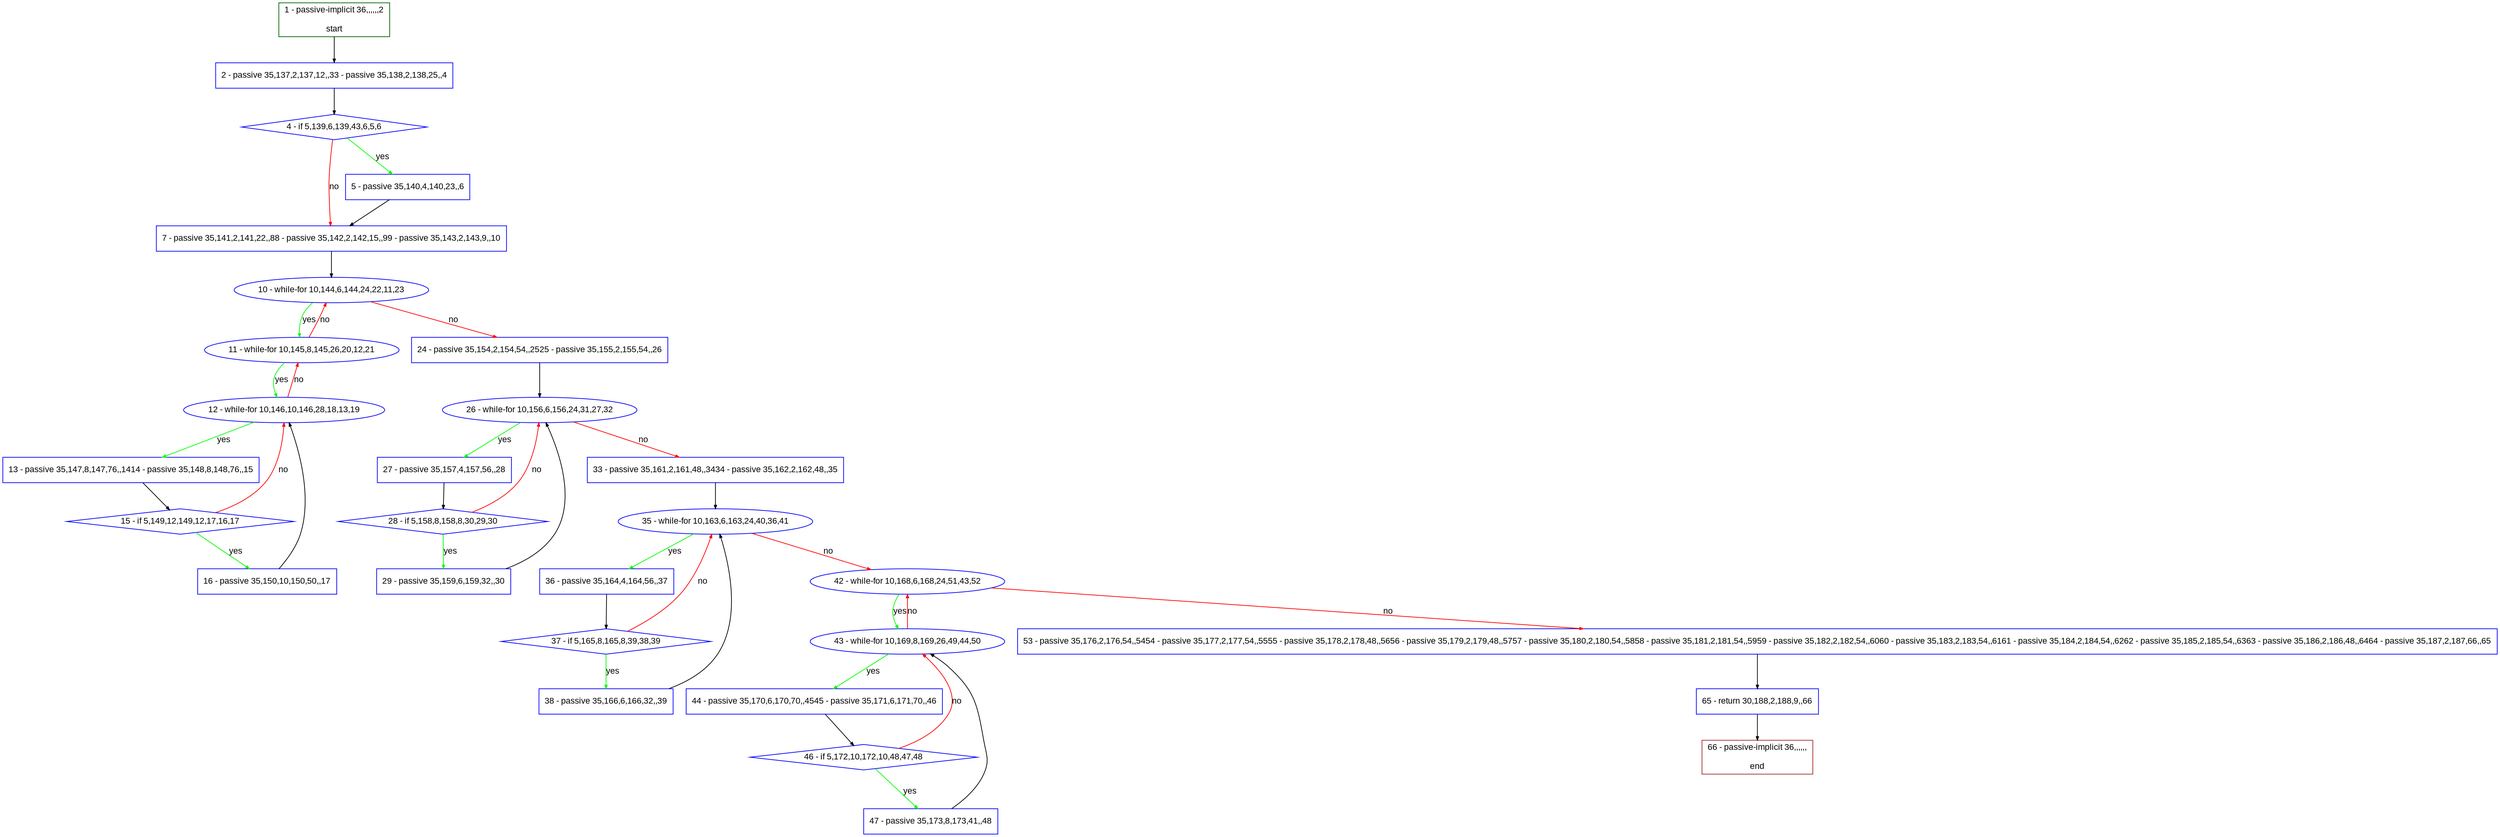digraph "" {
  graph [pack="true", label="", fontsize="12", packmode="clust", fontname="Arial", fillcolor="#FFFFCC", bgcolor="white", style="rounded,filled", compound="true"];
  node [node_initialized="no", label="", color="grey", fontsize="12", fillcolor="white", fontname="Arial", style="filled", shape="rectangle", compound="true", fixedsize="false"];
  edge [fontcolor="black", arrowhead="normal", arrowtail="none", arrowsize="0.5", ltail="", label="", color="black", fontsize="12", lhead="", fontname="Arial", dir="forward", compound="true"];
  __N1 [label="2 - passive 35,137,2,137,12,,33 - passive 35,138,2,138,25,,4", color="#0000ff", fillcolor="#ffffff", style="filled", shape="box"];
  __N2 [label="1 - passive-implicit 36,,,,,,2\n\nstart", color="#006400", fillcolor="#ffffff", style="filled", shape="box"];
  __N3 [label="4 - if 5,139,6,139,43,6,5,6", color="#0000ff", fillcolor="#ffffff", style="filled", shape="diamond"];
  __N4 [label="5 - passive 35,140,4,140,23,,6", color="#0000ff", fillcolor="#ffffff", style="filled", shape="box"];
  __N5 [label="7 - passive 35,141,2,141,22,,88 - passive 35,142,2,142,15,,99 - passive 35,143,2,143,9,,10", color="#0000ff", fillcolor="#ffffff", style="filled", shape="box"];
  __N6 [label="10 - while-for 10,144,6,144,24,22,11,23", color="#0000ff", fillcolor="#ffffff", style="filled", shape="oval"];
  __N7 [label="11 - while-for 10,145,8,145,26,20,12,21", color="#0000ff", fillcolor="#ffffff", style="filled", shape="oval"];
  __N8 [label="24 - passive 35,154,2,154,54,,2525 - passive 35,155,2,155,54,,26", color="#0000ff", fillcolor="#ffffff", style="filled", shape="box"];
  __N9 [label="12 - while-for 10,146,10,146,28,18,13,19", color="#0000ff", fillcolor="#ffffff", style="filled", shape="oval"];
  __N10 [label="13 - passive 35,147,8,147,76,,1414 - passive 35,148,8,148,76,,15", color="#0000ff", fillcolor="#ffffff", style="filled", shape="box"];
  __N11 [label="15 - if 5,149,12,149,12,17,16,17", color="#0000ff", fillcolor="#ffffff", style="filled", shape="diamond"];
  __N12 [label="16 - passive 35,150,10,150,50,,17", color="#0000ff", fillcolor="#ffffff", style="filled", shape="box"];
  __N13 [label="26 - while-for 10,156,6,156,24,31,27,32", color="#0000ff", fillcolor="#ffffff", style="filled", shape="oval"];
  __N14 [label="27 - passive 35,157,4,157,56,,28", color="#0000ff", fillcolor="#ffffff", style="filled", shape="box"];
  __N15 [label="33 - passive 35,161,2,161,48,,3434 - passive 35,162,2,162,48,,35", color="#0000ff", fillcolor="#ffffff", style="filled", shape="box"];
  __N16 [label="28 - if 5,158,8,158,8,30,29,30", color="#0000ff", fillcolor="#ffffff", style="filled", shape="diamond"];
  __N17 [label="29 - passive 35,159,6,159,32,,30", color="#0000ff", fillcolor="#ffffff", style="filled", shape="box"];
  __N18 [label="35 - while-for 10,163,6,163,24,40,36,41", color="#0000ff", fillcolor="#ffffff", style="filled", shape="oval"];
  __N19 [label="36 - passive 35,164,4,164,56,,37", color="#0000ff", fillcolor="#ffffff", style="filled", shape="box"];
  __N20 [label="42 - while-for 10,168,6,168,24,51,43,52", color="#0000ff", fillcolor="#ffffff", style="filled", shape="oval"];
  __N21 [label="37 - if 5,165,8,165,8,39,38,39", color="#0000ff", fillcolor="#ffffff", style="filled", shape="diamond"];
  __N22 [label="38 - passive 35,166,6,166,32,,39", color="#0000ff", fillcolor="#ffffff", style="filled", shape="box"];
  __N23 [label="43 - while-for 10,169,8,169,26,49,44,50", color="#0000ff", fillcolor="#ffffff", style="filled", shape="oval"];
  __N24 [label="53 - passive 35,176,2,176,54,,5454 - passive 35,177,2,177,54,,5555 - passive 35,178,2,178,48,,5656 - passive 35,179,2,179,48,,5757 - passive 35,180,2,180,54,,5858 - passive 35,181,2,181,54,,5959 - passive 35,182,2,182,54,,6060 - passive 35,183,2,183,54,,6161 - passive 35,184,2,184,54,,6262 - passive 35,185,2,185,54,,6363 - passive 35,186,2,186,48,,6464 - passive 35,187,2,187,66,,65", color="#0000ff", fillcolor="#ffffff", style="filled", shape="box"];
  __N25 [label="44 - passive 35,170,6,170,70,,4545 - passive 35,171,6,171,70,,46", color="#0000ff", fillcolor="#ffffff", style="filled", shape="box"];
  __N26 [label="46 - if 5,172,10,172,10,48,47,48", color="#0000ff", fillcolor="#ffffff", style="filled", shape="diamond"];
  __N27 [label="47 - passive 35,173,8,173,41,,48", color="#0000ff", fillcolor="#ffffff", style="filled", shape="box"];
  __N28 [label="65 - return 30,188,2,188,9,,66", color="#0000ff", fillcolor="#ffffff", style="filled", shape="box"];
  __N29 [label="66 - passive-implicit 36,,,,,,\n\nend", color="#a52a2a", fillcolor="#ffffff", style="filled", shape="box"];
  __N2 -> __N1 [arrowhead="normal", arrowtail="none", color="#000000", label="", dir="forward"];
  __N1 -> __N3 [arrowhead="normal", arrowtail="none", color="#000000", label="", dir="forward"];
  __N3 -> __N4 [arrowhead="normal", arrowtail="none", color="#00ff00", label="yes", dir="forward"];
  __N3 -> __N5 [arrowhead="normal", arrowtail="none", color="#ff0000", label="no", dir="forward"];
  __N4 -> __N5 [arrowhead="normal", arrowtail="none", color="#000000", label="", dir="forward"];
  __N5 -> __N6 [arrowhead="normal", arrowtail="none", color="#000000", label="", dir="forward"];
  __N6 -> __N7 [arrowhead="normal", arrowtail="none", color="#00ff00", label="yes", dir="forward"];
  __N7 -> __N6 [arrowhead="normal", arrowtail="none", color="#ff0000", label="no", dir="forward"];
  __N6 -> __N8 [arrowhead="normal", arrowtail="none", color="#ff0000", label="no", dir="forward"];
  __N7 -> __N9 [arrowhead="normal", arrowtail="none", color="#00ff00", label="yes", dir="forward"];
  __N9 -> __N7 [arrowhead="normal", arrowtail="none", color="#ff0000", label="no", dir="forward"];
  __N9 -> __N10 [arrowhead="normal", arrowtail="none", color="#00ff00", label="yes", dir="forward"];
  __N10 -> __N11 [arrowhead="normal", arrowtail="none", color="#000000", label="", dir="forward"];
  __N11 -> __N9 [arrowhead="normal", arrowtail="none", color="#ff0000", label="no", dir="forward"];
  __N11 -> __N12 [arrowhead="normal", arrowtail="none", color="#00ff00", label="yes", dir="forward"];
  __N12 -> __N9 [arrowhead="normal", arrowtail="none", color="#000000", label="", dir="forward"];
  __N8 -> __N13 [arrowhead="normal", arrowtail="none", color="#000000", label="", dir="forward"];
  __N13 -> __N14 [arrowhead="normal", arrowtail="none", color="#00ff00", label="yes", dir="forward"];
  __N13 -> __N15 [arrowhead="normal", arrowtail="none", color="#ff0000", label="no", dir="forward"];
  __N14 -> __N16 [arrowhead="normal", arrowtail="none", color="#000000", label="", dir="forward"];
  __N16 -> __N13 [arrowhead="normal", arrowtail="none", color="#ff0000", label="no", dir="forward"];
  __N16 -> __N17 [arrowhead="normal", arrowtail="none", color="#00ff00", label="yes", dir="forward"];
  __N17 -> __N13 [arrowhead="normal", arrowtail="none", color="#000000", label="", dir="forward"];
  __N15 -> __N18 [arrowhead="normal", arrowtail="none", color="#000000", label="", dir="forward"];
  __N18 -> __N19 [arrowhead="normal", arrowtail="none", color="#00ff00", label="yes", dir="forward"];
  __N18 -> __N20 [arrowhead="normal", arrowtail="none", color="#ff0000", label="no", dir="forward"];
  __N19 -> __N21 [arrowhead="normal", arrowtail="none", color="#000000", label="", dir="forward"];
  __N21 -> __N18 [arrowhead="normal", arrowtail="none", color="#ff0000", label="no", dir="forward"];
  __N21 -> __N22 [arrowhead="normal", arrowtail="none", color="#00ff00", label="yes", dir="forward"];
  __N22 -> __N18 [arrowhead="normal", arrowtail="none", color="#000000", label="", dir="forward"];
  __N20 -> __N23 [arrowhead="normal", arrowtail="none", color="#00ff00", label="yes", dir="forward"];
  __N23 -> __N20 [arrowhead="normal", arrowtail="none", color="#ff0000", label="no", dir="forward"];
  __N20 -> __N24 [arrowhead="normal", arrowtail="none", color="#ff0000", label="no", dir="forward"];
  __N23 -> __N25 [arrowhead="normal", arrowtail="none", color="#00ff00", label="yes", dir="forward"];
  __N25 -> __N26 [arrowhead="normal", arrowtail="none", color="#000000", label="", dir="forward"];
  __N26 -> __N23 [arrowhead="normal", arrowtail="none", color="#ff0000", label="no", dir="forward"];
  __N26 -> __N27 [arrowhead="normal", arrowtail="none", color="#00ff00", label="yes", dir="forward"];
  __N27 -> __N23 [arrowhead="normal", arrowtail="none", color="#000000", label="", dir="forward"];
  __N24 -> __N28 [arrowhead="normal", arrowtail="none", color="#000000", label="", dir="forward"];
  __N28 -> __N29 [arrowhead="normal", arrowtail="none", color="#000000", label="", dir="forward"];
}

